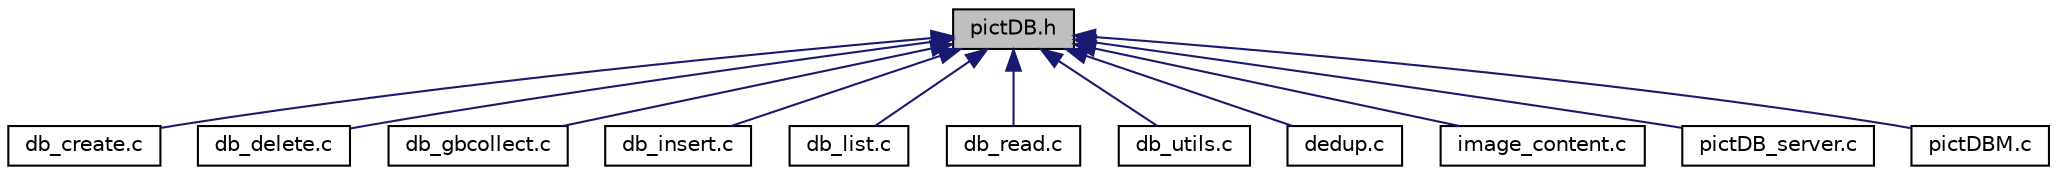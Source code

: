 digraph "pictDB.h"
{
  edge [fontname="Helvetica",fontsize="10",labelfontname="Helvetica",labelfontsize="10"];
  node [fontname="Helvetica",fontsize="10",shape=record];
  Node1 [label="pictDB.h",height=0.2,width=0.4,color="black", fillcolor="grey75", style="filled", fontcolor="black"];
  Node1 -> Node2 [dir="back",color="midnightblue",fontsize="10",style="solid",fontname="Helvetica"];
  Node2 [label="db_create.c",height=0.2,width=0.4,color="black", fillcolor="white", style="filled",URL="$db__create_8c.html",tooltip="pictDB library: do_create implementation. "];
  Node1 -> Node3 [dir="back",color="midnightblue",fontsize="10",style="solid",fontname="Helvetica"];
  Node3 [label="db_delete.c",height=0.2,width=0.4,color="black", fillcolor="white", style="filled",URL="$db__delete_8c.html",tooltip="pictDB library: do_delete implementation. "];
  Node1 -> Node4 [dir="back",color="midnightblue",fontsize="10",style="solid",fontname="Helvetica"];
  Node4 [label="db_gbcollect.c",height=0.2,width=0.4,color="black", fillcolor="white", style="filled",URL="$db__gbcollect_8c.html",tooltip="pictDB library: garbage collector implementation. "];
  Node1 -> Node5 [dir="back",color="midnightblue",fontsize="10",style="solid",fontname="Helvetica"];
  Node5 [label="db_insert.c",height=0.2,width=0.4,color="black", fillcolor="white", style="filled",URL="$db__insert_8c.html",tooltip="pictDB library: do_insert implementation. "];
  Node1 -> Node6 [dir="back",color="midnightblue",fontsize="10",style="solid",fontname="Helvetica"];
  Node6 [label="db_list.c",height=0.2,width=0.4,color="black", fillcolor="white", style="filled",URL="$db__list_8c.html",tooltip="pictDB: do_list implementation "];
  Node1 -> Node7 [dir="back",color="midnightblue",fontsize="10",style="solid",fontname="Helvetica"];
  Node7 [label="db_read.c",height=0.2,width=0.4,color="black", fillcolor="white", style="filled",URL="$db__read_8c.html",tooltip="pictDB library: do_read implementation. "];
  Node1 -> Node8 [dir="back",color="midnightblue",fontsize="10",style="solid",fontname="Helvetica"];
  Node8 [label="db_utils.c",height=0.2,width=0.4,color="black", fillcolor="white", style="filled",URL="$db__utils_8c.html",tooltip="implementation of several tool functions for pictDB "];
  Node1 -> Node9 [dir="back",color="midnightblue",fontsize="10",style="solid",fontname="Helvetica"];
  Node9 [label="dedup.c",height=0.2,width=0.4,color="black", fillcolor="white", style="filled",URL="$dedup_8c.html",tooltip="pictDB library: dedup implementation. "];
  Node1 -> Node10 [dir="back",color="midnightblue",fontsize="10",style="solid",fontname="Helvetica"];
  Node10 [label="image_content.c",height=0.2,width=0.4,color="black", fillcolor="white", style="filled",URL="$image__content_8c.html",tooltip="pictDB library: image_content implementation. "];
  Node1 -> Node11 [dir="back",color="midnightblue",fontsize="10",style="solid",fontname="Helvetica"];
  Node11 [label="pictDB_server.c",height=0.2,width=0.4,color="black", fillcolor="white", style="filled",URL="$pictDB__server_8c.html",tooltip="pictDB Server "];
  Node1 -> Node12 [dir="back",color="midnightblue",fontsize="10",style="solid",fontname="Helvetica"];
  Node12 [label="pictDBM.c",height=0.2,width=0.4,color="black", fillcolor="white", style="filled",URL="$pictDBM_8c.html",tooltip="pictDB Manager: command line interpretor for pictDB core commands. "];
}
